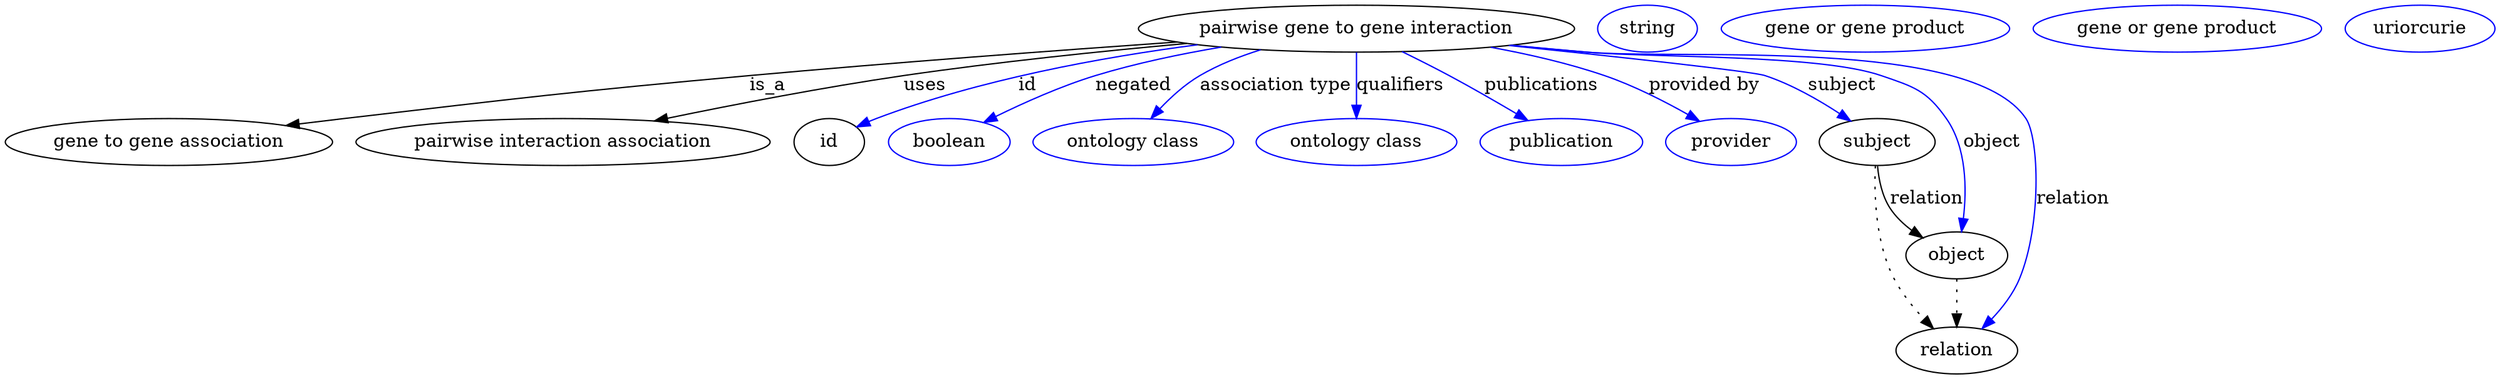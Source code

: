 digraph {
	graph [bb="0,0,1536.3,283"];
	node [label="\N"];
	"pairwise gene to gene interaction"	 [height=0.5,
		label="pairwise gene to gene interaction",
		pos="842.84,265",
		width=3.5566];
	"gene to gene association"	 [height=0.5,
		pos="96.841,178",
		width=2.69];
	"pairwise gene to gene interaction" -> "gene to gene association"	 [label=is_a,
		lp="468.84,221.5",
		pos="e,167.48,190.39 732.79,255.75 655.74,249.02 550.41,239.31 457.84,229 344.27,216.34 315.86,212.9 202.84,196 194.61,194.77 186.04,\
193.42 177.49,192.04"];
	"pairwise interaction association"	 [height=0.5,
		pos="333.84,178",
		width=3.3941];
	"pairwise gene to gene interaction" -> "pairwise interaction association"	 [label=uses,
		lp="569.84,221.5",
		pos="e,395.31,193.71 739.25,254.39 685.02,248.22 617.64,239.56 557.84,229 506.46,219.93 449.11,206.81 405.29,196.15"];
	id	 [height=0.5,
		pos="500.84,178",
		width=0.75];
	"pairwise gene to gene interaction" -> id	 [color=blue,
		label=id,
		lp="643.34,221.5",
		pos="e,522.3,189.38 753.21,252.09 717.12,246.16 675.27,238.35 637.84,229 592.03,217.55 580.52,213.94 536.84,196 535.05,195.26 533.22,\
194.47 531.39,193.65",
		style=solid];
	negated	 [color=blue,
		height=0.5,
		label=boolean,
		pos="583.84,178",
		width=1.0652];
	"pairwise gene to gene interaction" -> negated	 [color=blue,
		label=negated,
		lp="708.34,221.5",
		pos="e,608.11,192.04 764.45,250.65 739.31,245.06 711.58,237.84 686.84,229 662.67,220.36 636.79,207.53 617.01,196.9",
		style=solid];
	"association type"	 [color=blue,
		height=0.5,
		label="ontology class",
		pos="701.84,178",
		width=1.7151];
	"pairwise gene to gene interaction" -> "association type"	 [color=blue,
		label="association type",
		lp="794.84,221.5",
		pos="e,715.71,195.97 789.32,248.55 776.18,243.32 762.53,236.82 750.84,229 740.42,222.03 730.52,212.51 722.38,203.58",
		style=solid];
	qualifiers	 [color=blue,
		height=0.5,
		label="ontology class",
		pos="842.84,178",
		width=1.7151];
	"pairwise gene to gene interaction" -> qualifiers	 [color=blue,
		label=qualifiers,
		lp="868.84,221.5",
		pos="e,842.84,196 842.84,246.97 842.84,235.19 842.84,219.56 842.84,206.16",
		style=solid];
	publications	 [color=blue,
		height=0.5,
		label=publication,
		pos="972.84,178",
		width=1.3902];
	"pairwise gene to gene interaction" -> publications	 [color=blue,
		label=publications,
		lp="953.34,221.5",
		pos="e,949.97,194.04 870.58,247.41 879.63,241.61 889.7,235.08 898.84,229 913.01,219.57 928.54,208.91 941.7,199.79",
		style=solid];
	"provided by"	 [color=blue,
		height=0.5,
		label=provider,
		pos="1080.8,178",
		width=1.1193];
	"pairwise gene to gene interaction" -> "provided by"	 [color=blue,
		label="provided by",
		lp="1054.8,221.5",
		pos="e,1058.4,193.04 919.77,250.55 943.02,245.05 968.35,237.91 990.84,229 1011.3,220.91 1032.7,208.9 1049.6,198.57",
		style=solid];
	subject	 [height=0.5,
		pos="1174.8,178",
		width=0.99297];
	"pairwise gene to gene interaction" -> subject	 [color=blue,
		label=subject,
		lp="1143.3,221.5",
		pos="e,1155.2,193.26 935.38,252.51 1003,243.24 1084.3,231.74 1091.8,229 1111.4,221.93 1131.3,209.89 1146.7,199.29",
		style=solid];
	object	 [height=0.5,
		pos="1231.8,91",
		width=0.9027];
	"pairwise gene to gene interaction" -> object	 [color=blue,
		label=object,
		lp="1250.8,178",
		pos="e,1234.8,109.23 934.9,252.46 949.91,250.54 965.3,248.65 979.84,247 1062.8,237.56 1087.8,255.77 1166.8,229 1193.1,220.1 1203.6,218.5 \
1219.8,196 1235.8,173.91 1237.3,142.12 1235.7,119.31",
		style=solid];
	relation	 [height=0.5,
		pos="1231.8,18",
		width=1.0471];
	"pairwise gene to gene interaction" -> relation	 [color=blue,
		label=relation,
		lp="1311.8,134.5",
		pos="e,1248.7,34.648 934.15,252.38 949.39,250.45 965.05,248.58 979.84,247 1045.3,240.01 1235.8,251.14 1271.8,196 1301.7,150.24 1290.1,\
124.89 1272.8,73 1269.2,61.922 1262.3,51.266 1255.2,42.331",
		style=solid];
	association_id	 [color=blue,
		height=0.5,
		label=string,
		pos="1019.8,265",
		width=0.84854];
	subject -> object	 [label=relation,
		lp="1211.8,134.5",
		pos="e,1211.3,105.27 1178,159.97 1180.4,149.7 1184.4,136.95 1190.8,127 1194.4,121.58 1198.9,116.49 1203.7,111.95"];
	subject -> relation	 [pos="e,1216.4,34.585 1174.7,159.72 1175.2,138.09 1178.1,101.44 1190.8,73 1195.7,62.18 1203,51.46 1210,42.397",
		style=dotted];
	"gene to gene association_subject"	 [color=blue,
		height=0.5,
		label="gene or gene product",
		pos="1153.8,265",
		width=2.3651];
	object -> relation	 [pos="e,1231.8,36.09 1231.8,72.955 1231.8,64.883 1231.8,55.176 1231.8,46.182",
		style=dotted];
	"gene to gene association_object"	 [color=blue,
		height=0.5,
		label="gene or gene product",
		pos="1341.8,265",
		width=2.3651];
	"pairwise gene to gene interaction_relation"	 [color=blue,
		height=0.5,
		label=uriorcurie,
		pos="1490.8,265",
		width=1.2638];
}
